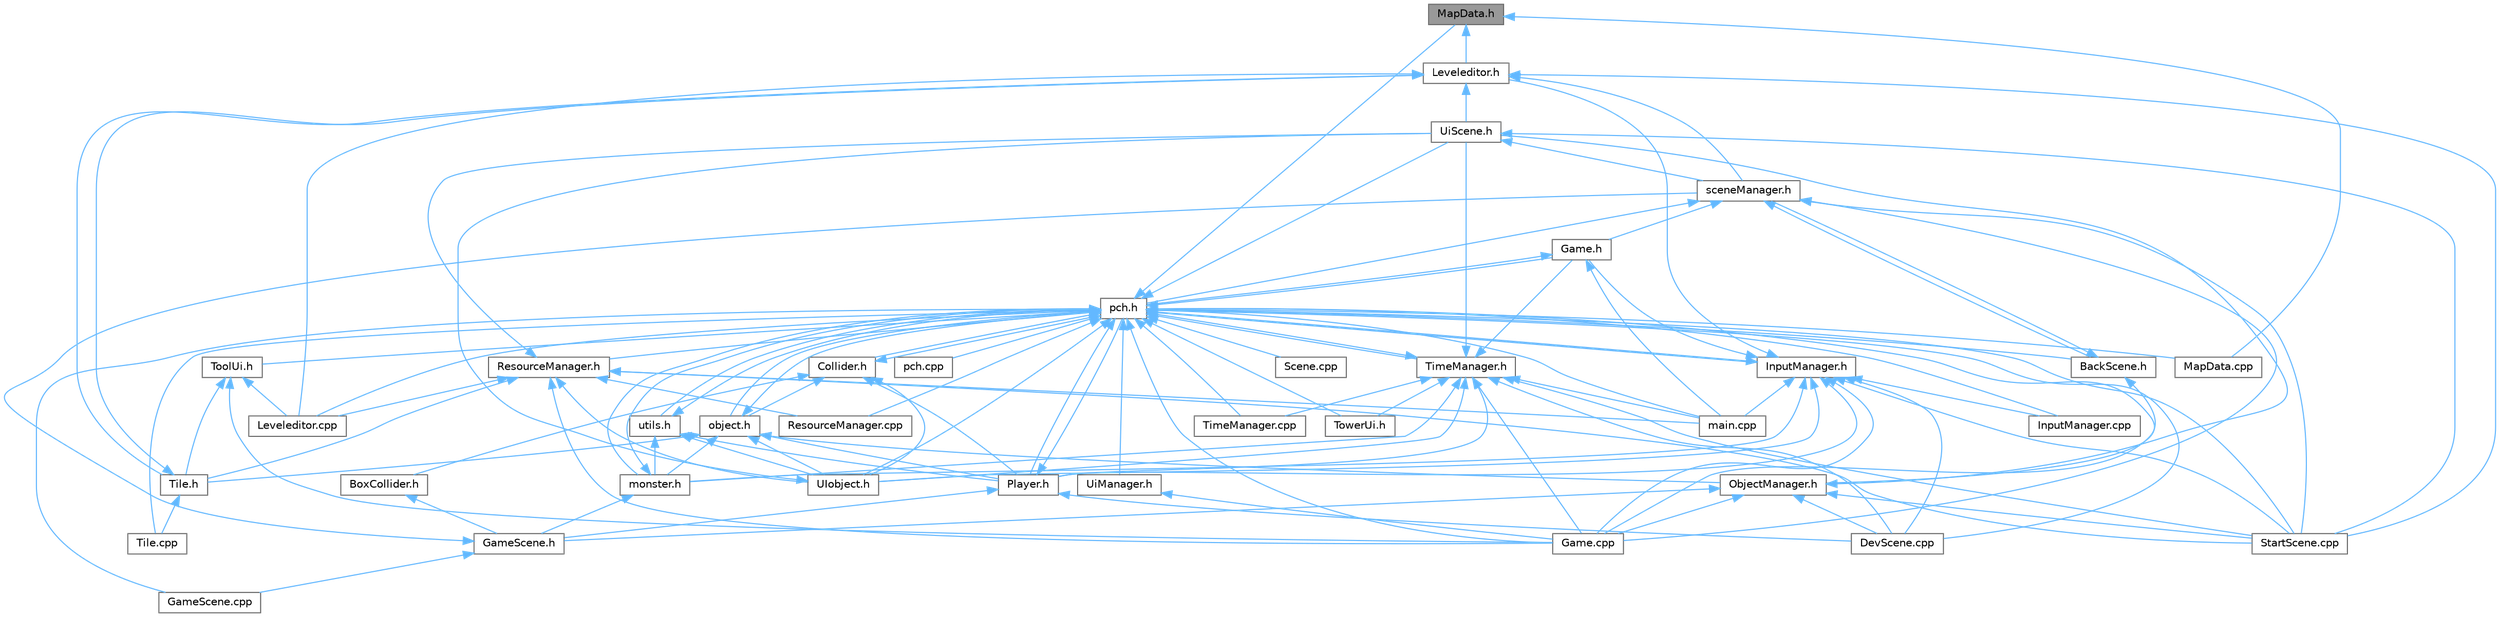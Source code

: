 digraph "MapData.h"
{
 // LATEX_PDF_SIZE
  bgcolor="transparent";
  edge [fontname=Helvetica,fontsize=10,labelfontname=Helvetica,labelfontsize=10];
  node [fontname=Helvetica,fontsize=10,shape=box,height=0.2,width=0.4];
  Node1 [id="Node000001",label="MapData.h",height=0.2,width=0.4,color="gray40", fillcolor="grey60", style="filled", fontcolor="black",tooltip=" "];
  Node1 -> Node2 [id="edge1_Node000001_Node000002",dir="back",color="steelblue1",style="solid",tooltip=" "];
  Node2 [id="Node000002",label="Leveleditor.h",height=0.2,width=0.4,color="grey40", fillcolor="white", style="filled",URL="$_leveleditor_8h.html",tooltip=" "];
  Node2 -> Node3 [id="edge2_Node000002_Node000003",dir="back",color="steelblue1",style="solid",tooltip=" "];
  Node3 [id="Node000003",label="Leveleditor.cpp",height=0.2,width=0.4,color="grey40", fillcolor="white", style="filled",URL="$_leveleditor_8cpp.html",tooltip=" "];
  Node2 -> Node4 [id="edge3_Node000002_Node000004",dir="back",color="steelblue1",style="solid",tooltip=" "];
  Node4 [id="Node000004",label="StartScene.cpp",height=0.2,width=0.4,color="grey40", fillcolor="white", style="filled",URL="$_start_scene_8cpp.html",tooltip=" "];
  Node2 -> Node5 [id="edge4_Node000002_Node000005",dir="back",color="steelblue1",style="solid",tooltip=" "];
  Node5 [id="Node000005",label="Tile.h",height=0.2,width=0.4,color="grey40", fillcolor="white", style="filled",URL="$_tile_8h.html",tooltip=" "];
  Node5 -> Node2 [id="edge5_Node000005_Node000002",dir="back",color="steelblue1",style="solid",tooltip=" "];
  Node5 -> Node6 [id="edge6_Node000005_Node000006",dir="back",color="steelblue1",style="solid",tooltip=" "];
  Node6 [id="Node000006",label="Tile.cpp",height=0.2,width=0.4,color="grey40", fillcolor="white", style="filled",URL="$_tile_8cpp.html",tooltip=" "];
  Node2 -> Node7 [id="edge7_Node000002_Node000007",dir="back",color="steelblue1",style="solid",tooltip=" "];
  Node7 [id="Node000007",label="UiScene.h",height=0.2,width=0.4,color="grey40", fillcolor="white", style="filled",URL="$_ui_scene_8h.html",tooltip=" "];
  Node7 -> Node4 [id="edge8_Node000007_Node000004",dir="back",color="steelblue1",style="solid",tooltip=" "];
  Node7 -> Node8 [id="edge9_Node000007_Node000008",dir="back",color="steelblue1",style="solid",tooltip=" "];
  Node8 [id="Node000008",label="sceneManager.h",height=0.2,width=0.4,color="grey40", fillcolor="white", style="filled",URL="$scene_manager_8h.html",tooltip=" "];
  Node8 -> Node9 [id="edge10_Node000008_Node000009",dir="back",color="steelblue1",style="solid",tooltip=" "];
  Node9 [id="Node000009",label="BackScene.h",height=0.2,width=0.4,color="grey40", fillcolor="white", style="filled",URL="$_back_scene_8h.html",tooltip=" "];
  Node9 -> Node10 [id="edge11_Node000009_Node000010",dir="back",color="steelblue1",style="solid",tooltip=" "];
  Node10 [id="Node000010",label="Game.cpp",height=0.2,width=0.4,color="grey40", fillcolor="white", style="filled",URL="$_game_8cpp.html",tooltip=" "];
  Node9 -> Node8 [id="edge12_Node000009_Node000008",dir="back",color="steelblue1",style="solid",tooltip=" "];
  Node8 -> Node10 [id="edge13_Node000008_Node000010",dir="back",color="steelblue1",style="solid",tooltip=" "];
  Node8 -> Node11 [id="edge14_Node000008_Node000011",dir="back",color="steelblue1",style="solid",tooltip=" "];
  Node11 [id="Node000011",label="Game.h",height=0.2,width=0.4,color="grey40", fillcolor="white", style="filled",URL="$_game_8h.html",tooltip=" "];
  Node11 -> Node12 [id="edge15_Node000011_Node000012",dir="back",color="steelblue1",style="solid",tooltip=" "];
  Node12 [id="Node000012",label="main.cpp",height=0.2,width=0.4,color="grey40", fillcolor="white", style="filled",URL="$main_8cpp.html",tooltip=" "];
  Node11 -> Node13 [id="edge16_Node000011_Node000013",dir="back",color="steelblue1",style="solid",tooltip=" "];
  Node13 [id="Node000013",label="pch.h",height=0.2,width=0.4,color="grey40", fillcolor="white", style="filled",URL="$pch_8h.html",tooltip=" "];
  Node13 -> Node9 [id="edge17_Node000013_Node000009",dir="back",color="steelblue1",style="solid",tooltip=" "];
  Node13 -> Node14 [id="edge18_Node000013_Node000014",dir="back",color="steelblue1",style="solid",tooltip=" "];
  Node14 [id="Node000014",label="Collider.h",height=0.2,width=0.4,color="grey40", fillcolor="white", style="filled",URL="$_collider_8h.html",tooltip=" "];
  Node14 -> Node15 [id="edge19_Node000014_Node000015",dir="back",color="steelblue1",style="solid",tooltip=" "];
  Node15 [id="Node000015",label="BoxCollider.h",height=0.2,width=0.4,color="grey40", fillcolor="white", style="filled",URL="$_box_collider_8h.html",tooltip=" "];
  Node15 -> Node16 [id="edge20_Node000015_Node000016",dir="back",color="steelblue1",style="solid",tooltip=" "];
  Node16 [id="Node000016",label="GameScene.h",height=0.2,width=0.4,color="grey40", fillcolor="white", style="filled",URL="$_game_scene_8h.html",tooltip=" "];
  Node16 -> Node17 [id="edge21_Node000016_Node000017",dir="back",color="steelblue1",style="solid",tooltip=" "];
  Node17 [id="Node000017",label="GameScene.cpp",height=0.2,width=0.4,color="grey40", fillcolor="white", style="filled",URL="$_game_scene_8cpp.html",tooltip=" "];
  Node16 -> Node8 [id="edge22_Node000016_Node000008",dir="back",color="steelblue1",style="solid",tooltip=" "];
  Node14 -> Node18 [id="edge23_Node000014_Node000018",dir="back",color="steelblue1",style="solid",tooltip=" "];
  Node18 [id="Node000018",label="Player.h",height=0.2,width=0.4,color="grey40", fillcolor="white", style="filled",URL="$_player_8h.html",tooltip=" "];
  Node18 -> Node19 [id="edge24_Node000018_Node000019",dir="back",color="steelblue1",style="solid",tooltip=" "];
  Node19 [id="Node000019",label="DevScene.cpp",height=0.2,width=0.4,color="grey40", fillcolor="white", style="filled",URL="$_dev_scene_8cpp.html",tooltip=" "];
  Node18 -> Node16 [id="edge25_Node000018_Node000016",dir="back",color="steelblue1",style="solid",tooltip=" "];
  Node18 -> Node13 [id="edge26_Node000018_Node000013",dir="back",color="steelblue1",style="solid",tooltip=" "];
  Node14 -> Node20 [id="edge27_Node000014_Node000020",dir="back",color="steelblue1",style="solid",tooltip=" "];
  Node20 [id="Node000020",label="UIobject.h",height=0.2,width=0.4,color="grey40", fillcolor="white", style="filled",URL="$_u_iobject_8h.html",tooltip=" "];
  Node20 -> Node7 [id="edge28_Node000020_Node000007",dir="back",color="steelblue1",style="solid",tooltip=" "];
  Node14 -> Node21 [id="edge29_Node000014_Node000021",dir="back",color="steelblue1",style="solid",tooltip=" "];
  Node21 [id="Node000021",label="object.h",height=0.2,width=0.4,color="grey40", fillcolor="white", style="filled",URL="$object_8h.html",tooltip=" "];
  Node21 -> Node22 [id="edge30_Node000021_Node000022",dir="back",color="steelblue1",style="solid",tooltip=" "];
  Node22 [id="Node000022",label="ObjectManager.h",height=0.2,width=0.4,color="grey40", fillcolor="white", style="filled",URL="$_object_manager_8h.html",tooltip=" "];
  Node22 -> Node19 [id="edge31_Node000022_Node000019",dir="back",color="steelblue1",style="solid",tooltip=" "];
  Node22 -> Node10 [id="edge32_Node000022_Node000010",dir="back",color="steelblue1",style="solid",tooltip=" "];
  Node22 -> Node16 [id="edge33_Node000022_Node000016",dir="back",color="steelblue1",style="solid",tooltip=" "];
  Node22 -> Node4 [id="edge34_Node000022_Node000004",dir="back",color="steelblue1",style="solid",tooltip=" "];
  Node22 -> Node7 [id="edge35_Node000022_Node000007",dir="back",color="steelblue1",style="solid",tooltip=" "];
  Node21 -> Node18 [id="edge36_Node000021_Node000018",dir="back",color="steelblue1",style="solid",tooltip=" "];
  Node21 -> Node5 [id="edge37_Node000021_Node000005",dir="back",color="steelblue1",style="solid",tooltip=" "];
  Node21 -> Node20 [id="edge38_Node000021_Node000020",dir="back",color="steelblue1",style="solid",tooltip=" "];
  Node21 -> Node23 [id="edge39_Node000021_Node000023",dir="back",color="steelblue1",style="solid",tooltip=" "];
  Node23 [id="Node000023",label="monster.h",height=0.2,width=0.4,color="grey40", fillcolor="white", style="filled",URL="$monster_8h.html",tooltip=" "];
  Node23 -> Node16 [id="edge40_Node000023_Node000016",dir="back",color="steelblue1",style="solid",tooltip=" "];
  Node23 -> Node13 [id="edge41_Node000023_Node000013",dir="back",color="steelblue1",style="solid",tooltip=" "];
  Node21 -> Node13 [id="edge42_Node000021_Node000013",dir="back",color="steelblue1",style="solid",tooltip=" "];
  Node14 -> Node13 [id="edge43_Node000014_Node000013",dir="back",color="steelblue1",style="solid",tooltip=" "];
  Node13 -> Node19 [id="edge44_Node000013_Node000019",dir="back",color="steelblue1",style="solid",tooltip=" "];
  Node13 -> Node10 [id="edge45_Node000013_Node000010",dir="back",color="steelblue1",style="solid",tooltip=" "];
  Node13 -> Node11 [id="edge46_Node000013_Node000011",dir="back",color="steelblue1",style="solid",tooltip=" "];
  Node13 -> Node17 [id="edge47_Node000013_Node000017",dir="back",color="steelblue1",style="solid",tooltip=" "];
  Node13 -> Node24 [id="edge48_Node000013_Node000024",dir="back",color="steelblue1",style="solid",tooltip=" "];
  Node24 [id="Node000024",label="InputManager.cpp",height=0.2,width=0.4,color="grey40", fillcolor="white", style="filled",URL="$_input_manager_8cpp.html",tooltip=" "];
  Node13 -> Node25 [id="edge49_Node000013_Node000025",dir="back",color="steelblue1",style="solid",tooltip=" "];
  Node25 [id="Node000025",label="InputManager.h",height=0.2,width=0.4,color="grey40", fillcolor="white", style="filled",URL="$_input_manager_8h.html",tooltip=" "];
  Node25 -> Node19 [id="edge50_Node000025_Node000019",dir="back",color="steelblue1",style="solid",tooltip=" "];
  Node25 -> Node10 [id="edge51_Node000025_Node000010",dir="back",color="steelblue1",style="solid",tooltip=" "];
  Node25 -> Node11 [id="edge52_Node000025_Node000011",dir="back",color="steelblue1",style="solid",tooltip=" "];
  Node25 -> Node24 [id="edge53_Node000025_Node000024",dir="back",color="steelblue1",style="solid",tooltip=" "];
  Node25 -> Node2 [id="edge54_Node000025_Node000002",dir="back",color="steelblue1",style="solid",tooltip=" "];
  Node25 -> Node18 [id="edge55_Node000025_Node000018",dir="back",color="steelblue1",style="solid",tooltip=" "];
  Node25 -> Node4 [id="edge56_Node000025_Node000004",dir="back",color="steelblue1",style="solid",tooltip=" "];
  Node25 -> Node20 [id="edge57_Node000025_Node000020",dir="back",color="steelblue1",style="solid",tooltip=" "];
  Node25 -> Node12 [id="edge58_Node000025_Node000012",dir="back",color="steelblue1",style="solid",tooltip=" "];
  Node25 -> Node23 [id="edge59_Node000025_Node000023",dir="back",color="steelblue1",style="solid",tooltip=" "];
  Node25 -> Node13 [id="edge60_Node000025_Node000013",dir="back",color="steelblue1",style="solid",tooltip=" "];
  Node13 -> Node3 [id="edge61_Node000013_Node000003",dir="back",color="steelblue1",style="solid",tooltip=" "];
  Node13 -> Node26 [id="edge62_Node000013_Node000026",dir="back",color="steelblue1",style="solid",tooltip=" "];
  Node26 [id="Node000026",label="MapData.cpp",height=0.2,width=0.4,color="grey40", fillcolor="white", style="filled",URL="$_map_data_8cpp.html",tooltip=" "];
  Node13 -> Node1 [id="edge63_Node000013_Node000001",dir="back",color="steelblue1",style="solid",tooltip=" "];
  Node13 -> Node22 [id="edge64_Node000013_Node000022",dir="back",color="steelblue1",style="solid",tooltip=" "];
  Node13 -> Node18 [id="edge65_Node000013_Node000018",dir="back",color="steelblue1",style="solid",tooltip=" "];
  Node13 -> Node27 [id="edge66_Node000013_Node000027",dir="back",color="steelblue1",style="solid",tooltip=" "];
  Node27 [id="Node000027",label="ResourceManager.cpp",height=0.2,width=0.4,color="grey40", fillcolor="white", style="filled",URL="$_resource_manager_8cpp.html",tooltip=" "];
  Node13 -> Node28 [id="edge67_Node000013_Node000028",dir="back",color="steelblue1",style="solid",tooltip=" "];
  Node28 [id="Node000028",label="ResourceManager.h",height=0.2,width=0.4,color="grey40", fillcolor="white", style="filled",URL="$_resource_manager_8h.html",tooltip=" "];
  Node28 -> Node10 [id="edge68_Node000028_Node000010",dir="back",color="steelblue1",style="solid",tooltip=" "];
  Node28 -> Node3 [id="edge69_Node000028_Node000003",dir="back",color="steelblue1",style="solid",tooltip=" "];
  Node28 -> Node27 [id="edge70_Node000028_Node000027",dir="back",color="steelblue1",style="solid",tooltip=" "];
  Node28 -> Node4 [id="edge71_Node000028_Node000004",dir="back",color="steelblue1",style="solid",tooltip=" "];
  Node28 -> Node5 [id="edge72_Node000028_Node000005",dir="back",color="steelblue1",style="solid",tooltip=" "];
  Node28 -> Node20 [id="edge73_Node000028_Node000020",dir="back",color="steelblue1",style="solid",tooltip=" "];
  Node28 -> Node7 [id="edge74_Node000028_Node000007",dir="back",color="steelblue1",style="solid",tooltip=" "];
  Node28 -> Node12 [id="edge75_Node000028_Node000012",dir="back",color="steelblue1",style="solid",tooltip=" "];
  Node13 -> Node29 [id="edge76_Node000013_Node000029",dir="back",color="steelblue1",style="solid",tooltip=" "];
  Node29 [id="Node000029",label="Scene.cpp",height=0.2,width=0.4,color="grey40", fillcolor="white", style="filled",URL="$_scene_8cpp.html",tooltip=" "];
  Node13 -> Node4 [id="edge77_Node000013_Node000004",dir="back",color="steelblue1",style="solid",tooltip=" "];
  Node13 -> Node6 [id="edge78_Node000013_Node000006",dir="back",color="steelblue1",style="solid",tooltip=" "];
  Node13 -> Node30 [id="edge79_Node000013_Node000030",dir="back",color="steelblue1",style="solid",tooltip=" "];
  Node30 [id="Node000030",label="TimeManager.cpp",height=0.2,width=0.4,color="grey40", fillcolor="white", style="filled",URL="$_time_manager_8cpp.html",tooltip=" "];
  Node13 -> Node31 [id="edge80_Node000013_Node000031",dir="back",color="steelblue1",style="solid",tooltip=" "];
  Node31 [id="Node000031",label="TimeManager.h",height=0.2,width=0.4,color="grey40", fillcolor="white", style="filled",URL="$_time_manager_8h.html",tooltip=" "];
  Node31 -> Node19 [id="edge81_Node000031_Node000019",dir="back",color="steelblue1",style="solid",tooltip=" "];
  Node31 -> Node10 [id="edge82_Node000031_Node000010",dir="back",color="steelblue1",style="solid",tooltip=" "];
  Node31 -> Node11 [id="edge83_Node000031_Node000011",dir="back",color="steelblue1",style="solid",tooltip=" "];
  Node31 -> Node18 [id="edge84_Node000031_Node000018",dir="back",color="steelblue1",style="solid",tooltip=" "];
  Node31 -> Node4 [id="edge85_Node000031_Node000004",dir="back",color="steelblue1",style="solid",tooltip=" "];
  Node31 -> Node30 [id="edge86_Node000031_Node000030",dir="back",color="steelblue1",style="solid",tooltip=" "];
  Node31 -> Node32 [id="edge87_Node000031_Node000032",dir="back",color="steelblue1",style="solid",tooltip=" "];
  Node32 [id="Node000032",label="TowerUi.h",height=0.2,width=0.4,color="grey40", fillcolor="white", style="filled",URL="$_tower_ui_8h.html",tooltip=" "];
  Node31 -> Node20 [id="edge88_Node000031_Node000020",dir="back",color="steelblue1",style="solid",tooltip=" "];
  Node31 -> Node7 [id="edge89_Node000031_Node000007",dir="back",color="steelblue1",style="solid",tooltip=" "];
  Node31 -> Node12 [id="edge90_Node000031_Node000012",dir="back",color="steelblue1",style="solid",tooltip=" "];
  Node31 -> Node23 [id="edge91_Node000031_Node000023",dir="back",color="steelblue1",style="solid",tooltip=" "];
  Node31 -> Node13 [id="edge92_Node000031_Node000013",dir="back",color="steelblue1",style="solid",tooltip=" "];
  Node13 -> Node33 [id="edge93_Node000013_Node000033",dir="back",color="steelblue1",style="solid",tooltip=" "];
  Node33 [id="Node000033",label="ToolUi.h",height=0.2,width=0.4,color="grey40", fillcolor="white", style="filled",URL="$_tool_ui_8h.html",tooltip=" "];
  Node33 -> Node10 [id="edge94_Node000033_Node000010",dir="back",color="steelblue1",style="solid",tooltip=" "];
  Node33 -> Node3 [id="edge95_Node000033_Node000003",dir="back",color="steelblue1",style="solid",tooltip=" "];
  Node33 -> Node5 [id="edge96_Node000033_Node000005",dir="back",color="steelblue1",style="solid",tooltip=" "];
  Node13 -> Node32 [id="edge97_Node000013_Node000032",dir="back",color="steelblue1",style="solid",tooltip=" "];
  Node13 -> Node20 [id="edge98_Node000013_Node000020",dir="back",color="steelblue1",style="solid",tooltip=" "];
  Node13 -> Node34 [id="edge99_Node000013_Node000034",dir="back",color="steelblue1",style="solid",tooltip=" "];
  Node34 [id="Node000034",label="UiManager.h",height=0.2,width=0.4,color="grey40", fillcolor="white", style="filled",URL="$_ui_manager_8h.html",tooltip=" "];
  Node34 -> Node10 [id="edge100_Node000034_Node000010",dir="back",color="steelblue1",style="solid",tooltip=" "];
  Node13 -> Node7 [id="edge101_Node000013_Node000007",dir="back",color="steelblue1",style="solid",tooltip=" "];
  Node13 -> Node12 [id="edge102_Node000013_Node000012",dir="back",color="steelblue1",style="solid",tooltip=" "];
  Node13 -> Node23 [id="edge103_Node000013_Node000023",dir="back",color="steelblue1",style="solid",tooltip=" "];
  Node13 -> Node21 [id="edge104_Node000013_Node000021",dir="back",color="steelblue1",style="solid",tooltip=" "];
  Node13 -> Node35 [id="edge105_Node000013_Node000035",dir="back",color="steelblue1",style="solid",tooltip=" "];
  Node35 [id="Node000035",label="pch.cpp",height=0.2,width=0.4,color="grey40", fillcolor="white", style="filled",URL="$pch_8cpp.html",tooltip=" "];
  Node13 -> Node36 [id="edge106_Node000013_Node000036",dir="back",color="steelblue1",style="solid",tooltip=" "];
  Node36 [id="Node000036",label="utils.h",height=0.2,width=0.4,color="grey40", fillcolor="white", style="filled",URL="$utils_8h.html",tooltip=" "];
  Node36 -> Node18 [id="edge107_Node000036_Node000018",dir="back",color="steelblue1",style="solid",tooltip=" "];
  Node36 -> Node20 [id="edge108_Node000036_Node000020",dir="back",color="steelblue1",style="solid",tooltip=" "];
  Node36 -> Node23 [id="edge109_Node000036_Node000023",dir="back",color="steelblue1",style="solid",tooltip=" "];
  Node36 -> Node13 [id="edge110_Node000036_Node000013",dir="back",color="steelblue1",style="solid",tooltip=" "];
  Node8 -> Node4 [id="edge111_Node000008_Node000004",dir="back",color="steelblue1",style="solid",tooltip=" "];
  Node8 -> Node13 [id="edge112_Node000008_Node000013",dir="back",color="steelblue1",style="solid",tooltip=" "];
  Node2 -> Node8 [id="edge113_Node000002_Node000008",dir="back",color="steelblue1",style="solid",tooltip=" "];
  Node1 -> Node26 [id="edge114_Node000001_Node000026",dir="back",color="steelblue1",style="solid",tooltip=" "];
}
